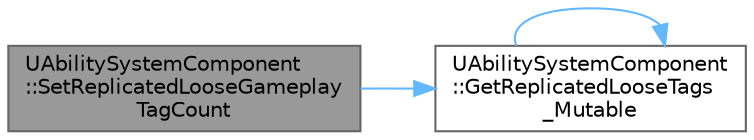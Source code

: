 digraph "UAbilitySystemComponent::SetReplicatedLooseGameplayTagCount"
{
 // INTERACTIVE_SVG=YES
 // LATEX_PDF_SIZE
  bgcolor="transparent";
  edge [fontname=Helvetica,fontsize=10,labelfontname=Helvetica,labelfontsize=10];
  node [fontname=Helvetica,fontsize=10,shape=box,height=0.2,width=0.4];
  rankdir="LR";
  Node1 [id="Node000001",label="UAbilitySystemComponent\l::SetReplicatedLooseGameplay\lTagCount",height=0.2,width=0.4,color="gray40", fillcolor="grey60", style="filled", fontcolor="black",tooltip=" "];
  Node1 -> Node2 [id="edge1_Node000001_Node000002",color="steelblue1",style="solid",tooltip=" "];
  Node2 [id="Node000002",label="UAbilitySystemComponent\l::GetReplicatedLooseTags\l_Mutable",height=0.2,width=0.4,color="grey40", fillcolor="white", style="filled",URL="$d4/d2d/classUAbilitySystemComponent.html#af70832ca438b3e6ccd69b9ea1bfc8945",tooltip=" "];
  Node2 -> Node2 [id="edge2_Node000002_Node000002",color="steelblue1",style="solid",tooltip=" "];
}
